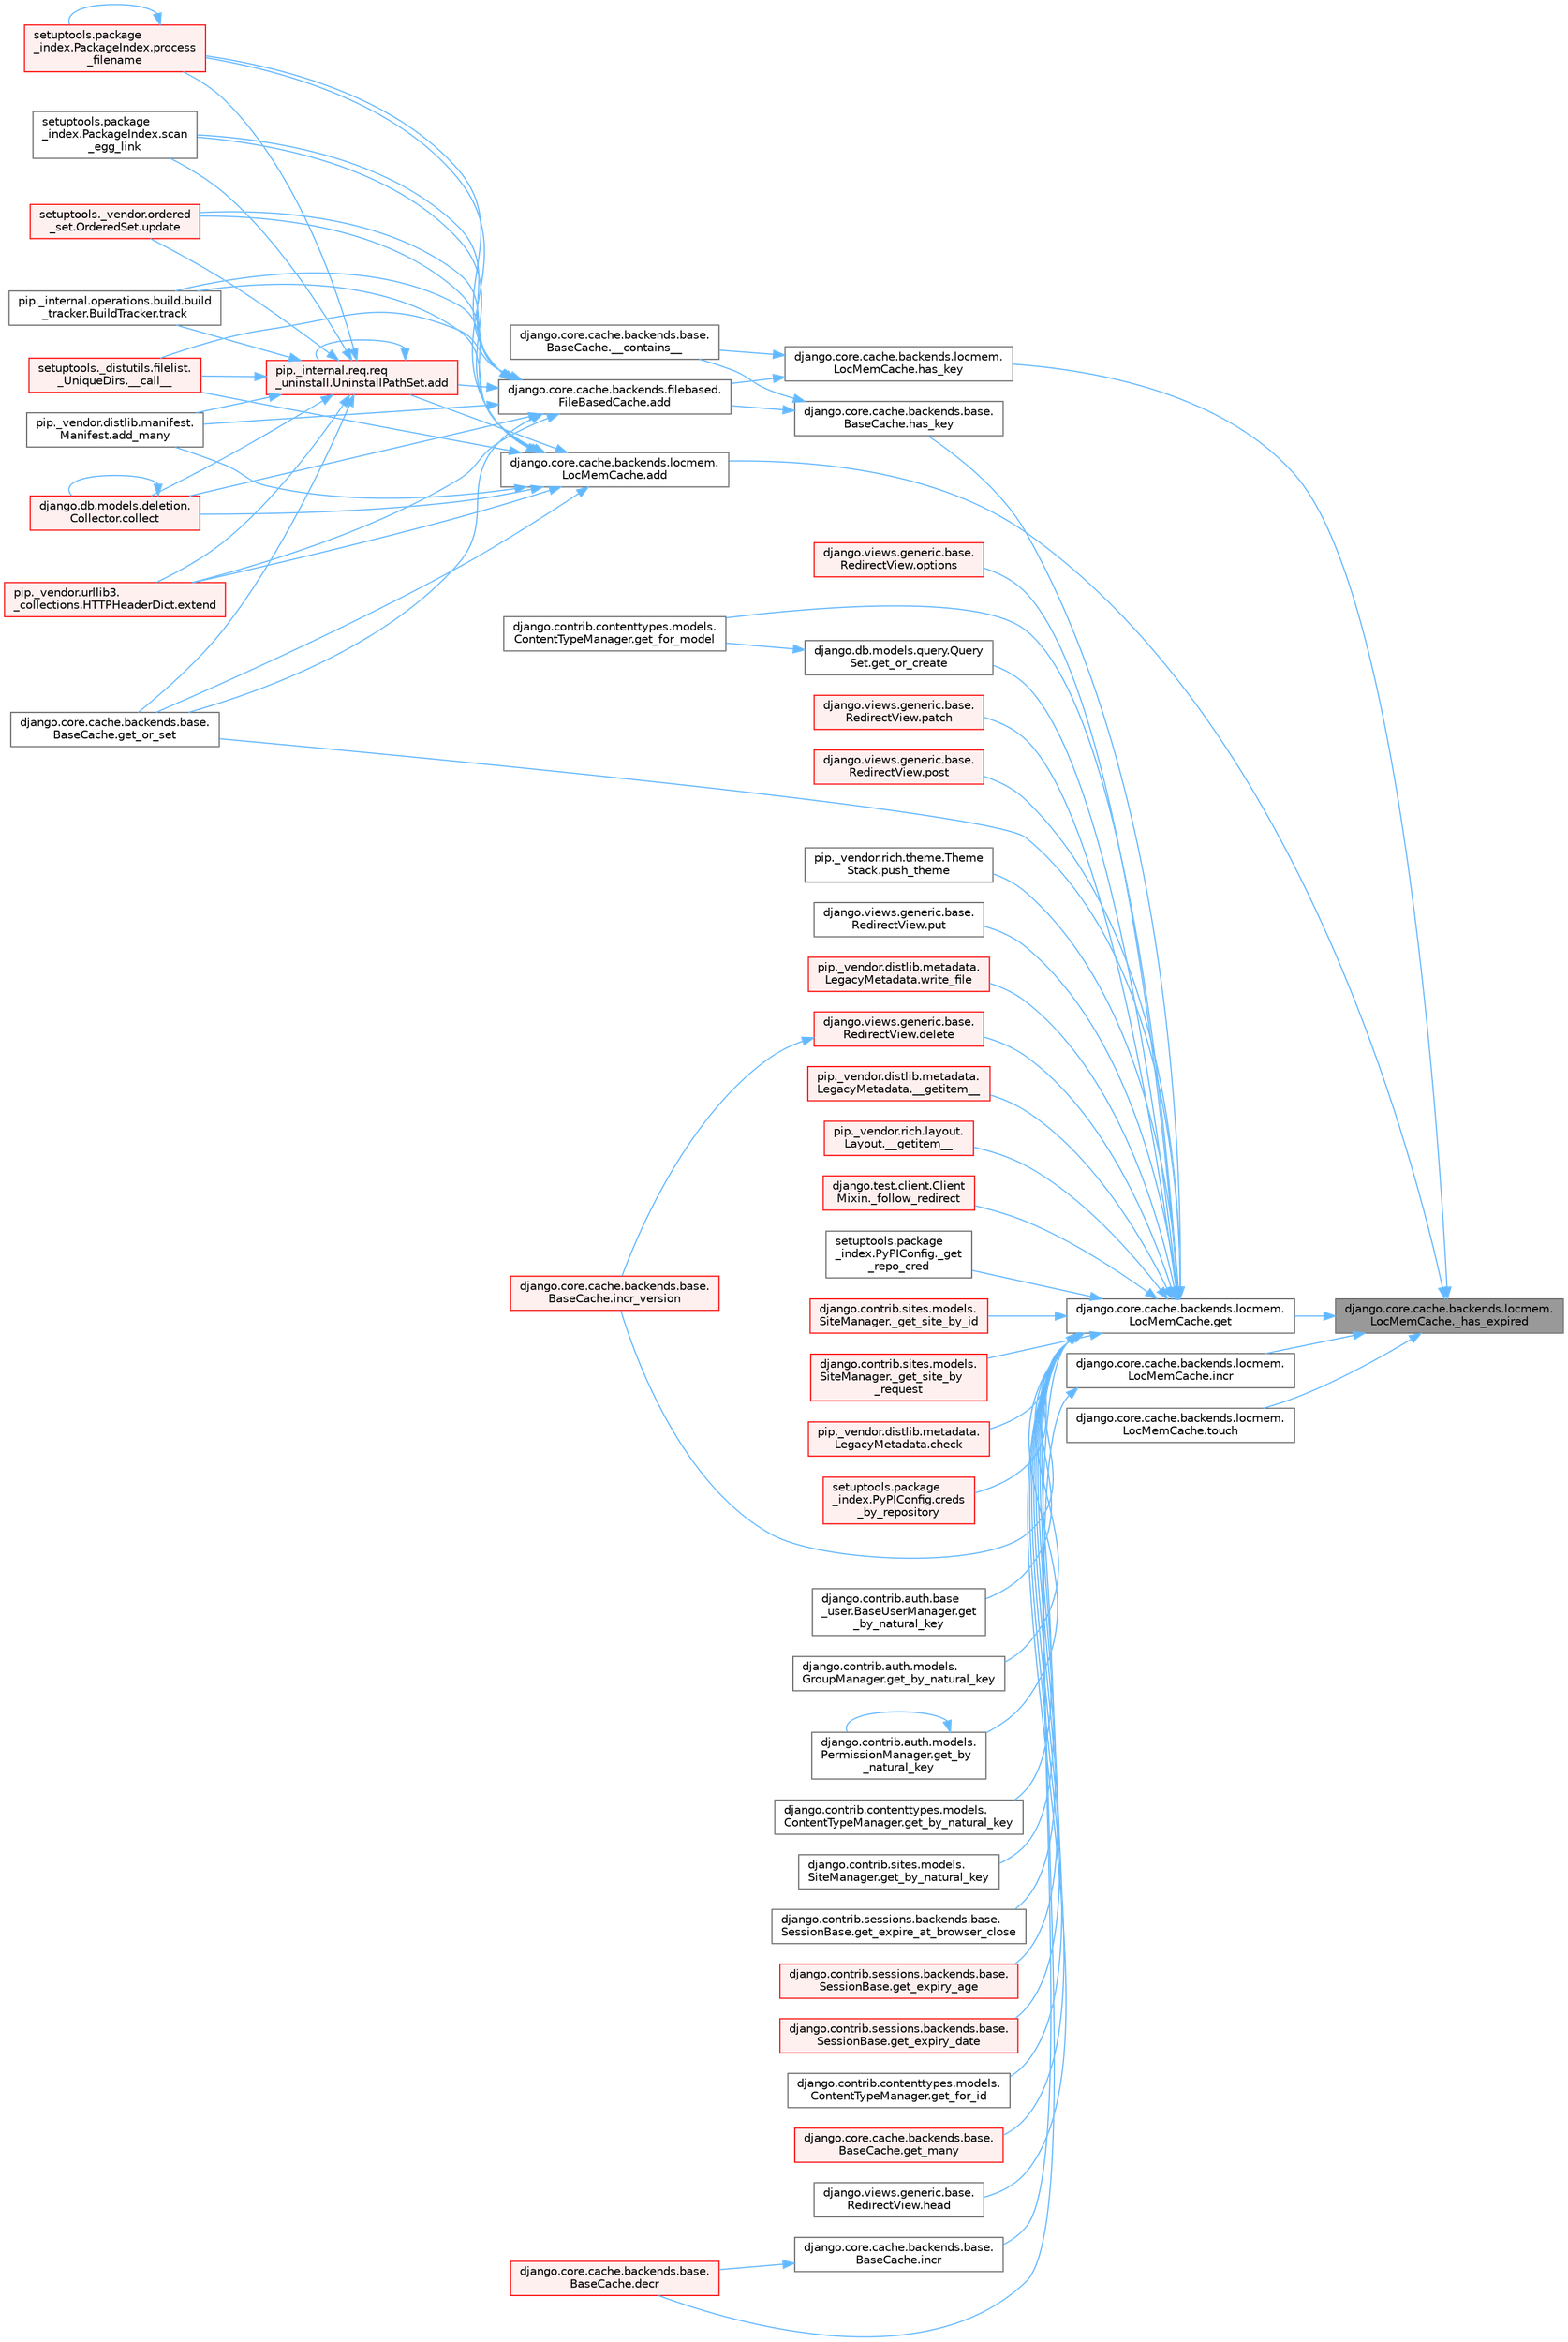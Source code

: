 digraph "django.core.cache.backends.locmem.LocMemCache._has_expired"
{
 // LATEX_PDF_SIZE
  bgcolor="transparent";
  edge [fontname=Helvetica,fontsize=10,labelfontname=Helvetica,labelfontsize=10];
  node [fontname=Helvetica,fontsize=10,shape=box,height=0.2,width=0.4];
  rankdir="RL";
  Node1 [id="Node000001",label="django.core.cache.backends.locmem.\lLocMemCache._has_expired",height=0.2,width=0.4,color="gray40", fillcolor="grey60", style="filled", fontcolor="black",tooltip=" "];
  Node1 -> Node2 [id="edge1_Node000001_Node000002",dir="back",color="steelblue1",style="solid",tooltip=" "];
  Node2 [id="Node000002",label="django.core.cache.backends.locmem.\lLocMemCache.add",height=0.2,width=0.4,color="grey40", fillcolor="white", style="filled",URL="$classdjango_1_1core_1_1cache_1_1backends_1_1locmem_1_1_loc_mem_cache.html#a6c454b0a21a7ef56bac23c2c47a767a9",tooltip=" "];
  Node2 -> Node3 [id="edge2_Node000002_Node000003",dir="back",color="steelblue1",style="solid",tooltip=" "];
  Node3 [id="Node000003",label="setuptools._distutils.filelist.\l_UniqueDirs.__call__",height=0.2,width=0.4,color="red", fillcolor="#FFF0F0", style="filled",URL="$classsetuptools_1_1__distutils_1_1filelist_1_1___unique_dirs.html#ae93f93be227a359a5acb33f43588be38",tooltip=" "];
  Node2 -> Node6 [id="edge3_Node000002_Node000006",dir="back",color="steelblue1",style="solid",tooltip=" "];
  Node6 [id="Node000006",label="pip._internal.req.req\l_uninstall.UninstallPathSet.add",height=0.2,width=0.4,color="red", fillcolor="#FFF0F0", style="filled",URL="$classpip_1_1__internal_1_1req_1_1req__uninstall_1_1_uninstall_path_set.html#ad34a919f45b9c89e6b0d59ec0d24ba4c",tooltip=" "];
  Node6 -> Node3 [id="edge4_Node000006_Node000003",dir="back",color="steelblue1",style="solid",tooltip=" "];
  Node6 -> Node6 [id="edge5_Node000006_Node000006",dir="back",color="steelblue1",style="solid",tooltip=" "];
  Node6 -> Node7 [id="edge6_Node000006_Node000007",dir="back",color="steelblue1",style="solid",tooltip=" "];
  Node7 [id="Node000007",label="pip._vendor.distlib.manifest.\lManifest.add_many",height=0.2,width=0.4,color="grey40", fillcolor="white", style="filled",URL="$classpip_1_1__vendor_1_1distlib_1_1manifest_1_1_manifest.html#aedd3a1430fdbbc656b0c203b798ad944",tooltip=" "];
  Node6 -> Node9 [id="edge7_Node000006_Node000009",dir="back",color="steelblue1",style="solid",tooltip=" "];
  Node9 [id="Node000009",label="django.db.models.deletion.\lCollector.collect",height=0.2,width=0.4,color="red", fillcolor="#FFF0F0", style="filled",URL="$classdjango_1_1db_1_1models_1_1deletion_1_1_collector.html#ae6d2a061dcb129755a51ced6ab45edad",tooltip=" "];
  Node9 -> Node9 [id="edge8_Node000009_Node000009",dir="back",color="steelblue1",style="solid",tooltip=" "];
  Node6 -> Node269 [id="edge9_Node000006_Node000269",dir="back",color="steelblue1",style="solid",tooltip=" "];
  Node269 [id="Node000269",label="pip._vendor.urllib3.\l_collections.HTTPHeaderDict.extend",height=0.2,width=0.4,color="red", fillcolor="#FFF0F0", style="filled",URL="$classpip_1_1__vendor_1_1urllib3_1_1__collections_1_1_h_t_t_p_header_dict.html#a2e1d7729c6ade1c90e37914063295d1f",tooltip=" "];
  Node6 -> Node749 [id="edge10_Node000006_Node000749",dir="back",color="steelblue1",style="solid",tooltip=" "];
  Node749 [id="Node000749",label="django.core.cache.backends.base.\lBaseCache.get_or_set",height=0.2,width=0.4,color="grey40", fillcolor="white", style="filled",URL="$classdjango_1_1core_1_1cache_1_1backends_1_1base_1_1_base_cache.html#ac478d532b4c2b74987f49ff8291e5343",tooltip=" "];
  Node6 -> Node750 [id="edge11_Node000006_Node000750",dir="back",color="steelblue1",style="solid",tooltip=" "];
  Node750 [id="Node000750",label="setuptools.package\l_index.PackageIndex.process\l_filename",height=0.2,width=0.4,color="red", fillcolor="#FFF0F0", style="filled",URL="$classsetuptools_1_1package__index_1_1_package_index.html#ab04da07ff3d457892f53ca1e671514cc",tooltip=" "];
  Node750 -> Node750 [id="edge12_Node000750_Node000750",dir="back",color="steelblue1",style="solid",tooltip=" "];
  Node6 -> Node759 [id="edge13_Node000006_Node000759",dir="back",color="steelblue1",style="solid",tooltip=" "];
  Node759 [id="Node000759",label="setuptools.package\l_index.PackageIndex.scan\l_egg_link",height=0.2,width=0.4,color="grey40", fillcolor="white", style="filled",URL="$classsetuptools_1_1package__index_1_1_package_index.html#a96dd6026fe8fc64412e12229e6188bc6",tooltip=" "];
  Node6 -> Node760 [id="edge14_Node000006_Node000760",dir="back",color="steelblue1",style="solid",tooltip=" "];
  Node760 [id="Node000760",label="pip._internal.operations.build.build\l_tracker.BuildTracker.track",height=0.2,width=0.4,color="grey40", fillcolor="white", style="filled",URL="$classpip_1_1__internal_1_1operations_1_1build_1_1build__tracker_1_1_build_tracker.html#a394d42a69664a5949488bfdfa79a8a1d",tooltip=" "];
  Node6 -> Node761 [id="edge15_Node000006_Node000761",dir="back",color="steelblue1",style="solid",tooltip=" "];
  Node761 [id="Node000761",label="setuptools._vendor.ordered\l_set.OrderedSet.update",height=0.2,width=0.4,color="red", fillcolor="#FFF0F0", style="filled",URL="$classsetuptools_1_1__vendor_1_1ordered__set_1_1_ordered_set.html#ad65452f0c741c86dce23bcba0a55c04e",tooltip=" "];
  Node2 -> Node7 [id="edge16_Node000002_Node000007",dir="back",color="steelblue1",style="solid",tooltip=" "];
  Node2 -> Node9 [id="edge17_Node000002_Node000009",dir="back",color="steelblue1",style="solid",tooltip=" "];
  Node2 -> Node269 [id="edge18_Node000002_Node000269",dir="back",color="steelblue1",style="solid",tooltip=" "];
  Node2 -> Node749 [id="edge19_Node000002_Node000749",dir="back",color="steelblue1",style="solid",tooltip=" "];
  Node2 -> Node750 [id="edge20_Node000002_Node000750",dir="back",color="steelblue1",style="solid",tooltip=" "];
  Node2 -> Node759 [id="edge21_Node000002_Node000759",dir="back",color="steelblue1",style="solid",tooltip=" "];
  Node2 -> Node760 [id="edge22_Node000002_Node000760",dir="back",color="steelblue1",style="solid",tooltip=" "];
  Node2 -> Node761 [id="edge23_Node000002_Node000761",dir="back",color="steelblue1",style="solid",tooltip=" "];
  Node1 -> Node2515 [id="edge24_Node000001_Node002515",dir="back",color="steelblue1",style="solid",tooltip=" "];
  Node2515 [id="Node002515",label="django.core.cache.backends.locmem.\lLocMemCache.get",height=0.2,width=0.4,color="grey40", fillcolor="white", style="filled",URL="$classdjango_1_1core_1_1cache_1_1backends_1_1locmem_1_1_loc_mem_cache.html#aeb7aff9d132188d4b106f42045eaf803",tooltip=" "];
  Node2515 -> Node102 [id="edge25_Node002515_Node000102",dir="back",color="steelblue1",style="solid",tooltip=" "];
  Node102 [id="Node000102",label="pip._vendor.distlib.metadata.\lLegacyMetadata.__getitem__",height=0.2,width=0.4,color="red", fillcolor="#FFF0F0", style="filled",URL="$classpip_1_1__vendor_1_1distlib_1_1metadata_1_1_legacy_metadata.html#a4bbfa90e12a85ff919edb328c979731c",tooltip=" "];
  Node2515 -> Node103 [id="edge26_Node002515_Node000103",dir="back",color="steelblue1",style="solid",tooltip=" "];
  Node103 [id="Node000103",label="pip._vendor.rich.layout.\lLayout.__getitem__",height=0.2,width=0.4,color="red", fillcolor="#FFF0F0", style="filled",URL="$classpip_1_1__vendor_1_1rich_1_1layout_1_1_layout.html#add0ab2d771b738c1d8f491d5fc922238",tooltip=" "];
  Node2515 -> Node104 [id="edge27_Node002515_Node000104",dir="back",color="steelblue1",style="solid",tooltip=" "];
  Node104 [id="Node000104",label="django.test.client.Client\lMixin._follow_redirect",height=0.2,width=0.4,color="red", fillcolor="#FFF0F0", style="filled",URL="$classdjango_1_1test_1_1client_1_1_client_mixin.html#a8ef9c674c0e06268a84a19666287c660",tooltip=" "];
  Node2515 -> Node1820 [id="edge28_Node002515_Node001820",dir="back",color="steelblue1",style="solid",tooltip=" "];
  Node1820 [id="Node001820",label="setuptools.package\l_index.PyPIConfig._get\l_repo_cred",height=0.2,width=0.4,color="grey40", fillcolor="white", style="filled",URL="$classsetuptools_1_1package__index_1_1_py_p_i_config.html#ae131b3373b6208486cc5f156eaa7265a",tooltip=" "];
  Node2515 -> Node1821 [id="edge29_Node002515_Node001821",dir="back",color="steelblue1",style="solid",tooltip=" "];
  Node1821 [id="Node001821",label="django.contrib.sites.models.\lSiteManager._get_site_by_id",height=0.2,width=0.4,color="red", fillcolor="#FFF0F0", style="filled",URL="$classdjango_1_1contrib_1_1sites_1_1models_1_1_site_manager.html#aa2caa86610079c1d43d51ecd4eeffdfd",tooltip=" "];
  Node2515 -> Node1823 [id="edge30_Node002515_Node001823",dir="back",color="steelblue1",style="solid",tooltip=" "];
  Node1823 [id="Node001823",label="django.contrib.sites.models.\lSiteManager._get_site_by\l_request",height=0.2,width=0.4,color="red", fillcolor="#FFF0F0", style="filled",URL="$classdjango_1_1contrib_1_1sites_1_1models_1_1_site_manager.html#afe4ac1f1603e7bc2e95bd348c30e9d81",tooltip=" "];
  Node2515 -> Node1824 [id="edge31_Node002515_Node001824",dir="back",color="steelblue1",style="solid",tooltip=" "];
  Node1824 [id="Node001824",label="pip._vendor.distlib.metadata.\lLegacyMetadata.check",height=0.2,width=0.4,color="red", fillcolor="#FFF0F0", style="filled",URL="$classpip_1_1__vendor_1_1distlib_1_1metadata_1_1_legacy_metadata.html#a9f3d75961911af2473c8092d354b3d85",tooltip=" "];
  Node2515 -> Node1825 [id="edge32_Node002515_Node001825",dir="back",color="steelblue1",style="solid",tooltip=" "];
  Node1825 [id="Node001825",label="setuptools.package\l_index.PyPIConfig.creds\l_by_repository",height=0.2,width=0.4,color="red", fillcolor="#FFF0F0", style="filled",URL="$classsetuptools_1_1package__index_1_1_py_p_i_config.html#a277b3e89479d171582044b5f9eb920a0",tooltip=" "];
  Node2515 -> Node1827 [id="edge33_Node002515_Node001827",dir="back",color="steelblue1",style="solid",tooltip=" "];
  Node1827 [id="Node001827",label="django.views.generic.base.\lRedirectView.delete",height=0.2,width=0.4,color="red", fillcolor="#FFF0F0", style="filled",URL="$classdjango_1_1views_1_1generic_1_1base_1_1_redirect_view.html#a7060a2e85ff141d1950dd42e436fb9f1",tooltip=" "];
  Node1827 -> Node313 [id="edge34_Node001827_Node000313",dir="back",color="steelblue1",style="solid",tooltip=" "];
  Node313 [id="Node000313",label="django.core.cache.backends.base.\lBaseCache.incr_version",height=0.2,width=0.4,color="red", fillcolor="#FFF0F0", style="filled",URL="$classdjango_1_1core_1_1cache_1_1backends_1_1base_1_1_base_cache.html#a3ac7d74ffcfca67e2afee86ecf858b34",tooltip=" "];
  Node2515 -> Node1828 [id="edge35_Node002515_Node001828",dir="back",color="steelblue1",style="solid",tooltip=" "];
  Node1828 [id="Node001828",label="django.contrib.auth.base\l_user.BaseUserManager.get\l_by_natural_key",height=0.2,width=0.4,color="grey40", fillcolor="white", style="filled",URL="$classdjango_1_1contrib_1_1auth_1_1base__user_1_1_base_user_manager.html#a9e0cf0e3651ecbe163d9f87b076b0bf9",tooltip=" "];
  Node2515 -> Node1829 [id="edge36_Node002515_Node001829",dir="back",color="steelblue1",style="solid",tooltip=" "];
  Node1829 [id="Node001829",label="django.contrib.auth.models.\lGroupManager.get_by_natural_key",height=0.2,width=0.4,color="grey40", fillcolor="white", style="filled",URL="$classdjango_1_1contrib_1_1auth_1_1models_1_1_group_manager.html#af57a9a2ac1ef277ef6f1956f9d25293e",tooltip=" "];
  Node2515 -> Node1830 [id="edge37_Node002515_Node001830",dir="back",color="steelblue1",style="solid",tooltip=" "];
  Node1830 [id="Node001830",label="django.contrib.auth.models.\lPermissionManager.get_by\l_natural_key",height=0.2,width=0.4,color="grey40", fillcolor="white", style="filled",URL="$classdjango_1_1contrib_1_1auth_1_1models_1_1_permission_manager.html#a27621698d1bd2b3a2d73dbcd84db0cc3",tooltip=" "];
  Node1830 -> Node1830 [id="edge38_Node001830_Node001830",dir="back",color="steelblue1",style="solid",tooltip=" "];
  Node2515 -> Node1831 [id="edge39_Node002515_Node001831",dir="back",color="steelblue1",style="solid",tooltip=" "];
  Node1831 [id="Node001831",label="django.contrib.contenttypes.models.\lContentTypeManager.get_by_natural_key",height=0.2,width=0.4,color="grey40", fillcolor="white", style="filled",URL="$classdjango_1_1contrib_1_1contenttypes_1_1models_1_1_content_type_manager.html#aa19a7b03514cc1871e322fd5aeb2ecbe",tooltip=" "];
  Node2515 -> Node1832 [id="edge40_Node002515_Node001832",dir="back",color="steelblue1",style="solid",tooltip=" "];
  Node1832 [id="Node001832",label="django.contrib.sites.models.\lSiteManager.get_by_natural_key",height=0.2,width=0.4,color="grey40", fillcolor="white", style="filled",URL="$classdjango_1_1contrib_1_1sites_1_1models_1_1_site_manager.html#aeb05076243fd13bbdb7e1fe18794269c",tooltip=" "];
  Node2515 -> Node1833 [id="edge41_Node002515_Node001833",dir="back",color="steelblue1",style="solid",tooltip=" "];
  Node1833 [id="Node001833",label="django.contrib.sessions.backends.base.\lSessionBase.get_expire_at_browser_close",height=0.2,width=0.4,color="grey40", fillcolor="white", style="filled",URL="$classdjango_1_1contrib_1_1sessions_1_1backends_1_1base_1_1_session_base.html#a84c6c4afda960d505a1b2a7d3f97d75f",tooltip=" "];
  Node2515 -> Node1834 [id="edge42_Node002515_Node001834",dir="back",color="steelblue1",style="solid",tooltip=" "];
  Node1834 [id="Node001834",label="django.contrib.sessions.backends.base.\lSessionBase.get_expiry_age",height=0.2,width=0.4,color="red", fillcolor="#FFF0F0", style="filled",URL="$classdjango_1_1contrib_1_1sessions_1_1backends_1_1base_1_1_session_base.html#af853871a0f2af33b0fd38d04e9296e01",tooltip=" "];
  Node2515 -> Node1835 [id="edge43_Node002515_Node001835",dir="back",color="steelblue1",style="solid",tooltip=" "];
  Node1835 [id="Node001835",label="django.contrib.sessions.backends.base.\lSessionBase.get_expiry_date",height=0.2,width=0.4,color="red", fillcolor="#FFF0F0", style="filled",URL="$classdjango_1_1contrib_1_1sessions_1_1backends_1_1base_1_1_session_base.html#af87a5a48ca86a64f795e97f3529df849",tooltip=" "];
  Node2515 -> Node1837 [id="edge44_Node002515_Node001837",dir="back",color="steelblue1",style="solid",tooltip=" "];
  Node1837 [id="Node001837",label="django.contrib.contenttypes.models.\lContentTypeManager.get_for_id",height=0.2,width=0.4,color="grey40", fillcolor="white", style="filled",URL="$classdjango_1_1contrib_1_1contenttypes_1_1models_1_1_content_type_manager.html#a4f41aa06163cf8140d954a9d9ac0e99f",tooltip=" "];
  Node2515 -> Node453 [id="edge45_Node002515_Node000453",dir="back",color="steelblue1",style="solid",tooltip=" "];
  Node453 [id="Node000453",label="django.contrib.contenttypes.models.\lContentTypeManager.get_for_model",height=0.2,width=0.4,color="grey40", fillcolor="white", style="filled",URL="$classdjango_1_1contrib_1_1contenttypes_1_1models_1_1_content_type_manager.html#a1b89bc07df6111e44f749d556f96a414",tooltip=" "];
  Node2515 -> Node1838 [id="edge46_Node002515_Node001838",dir="back",color="steelblue1",style="solid",tooltip=" "];
  Node1838 [id="Node001838",label="django.core.cache.backends.base.\lBaseCache.get_many",height=0.2,width=0.4,color="red", fillcolor="#FFF0F0", style="filled",URL="$classdjango_1_1core_1_1cache_1_1backends_1_1base_1_1_base_cache.html#a1d156ab9ced75cecfa673cbee3ac9053",tooltip=" "];
  Node2515 -> Node452 [id="edge47_Node002515_Node000452",dir="back",color="steelblue1",style="solid",tooltip=" "];
  Node452 [id="Node000452",label="django.db.models.query.Query\lSet.get_or_create",height=0.2,width=0.4,color="grey40", fillcolor="white", style="filled",URL="$classdjango_1_1db_1_1models_1_1query_1_1_query_set.html#a0f727927ec4d1b9f3087b831cc911c59",tooltip=" "];
  Node452 -> Node453 [id="edge48_Node000452_Node000453",dir="back",color="steelblue1",style="solid",tooltip=" "];
  Node2515 -> Node749 [id="edge49_Node002515_Node000749",dir="back",color="steelblue1",style="solid",tooltip=" "];
  Node2515 -> Node1840 [id="edge50_Node002515_Node001840",dir="back",color="steelblue1",style="solid",tooltip=" "];
  Node1840 [id="Node001840",label="django.core.cache.backends.base.\lBaseCache.has_key",height=0.2,width=0.4,color="grey40", fillcolor="white", style="filled",URL="$classdjango_1_1core_1_1cache_1_1backends_1_1base_1_1_base_cache.html#a2d06a56d17661d63648e1ec13ae93d3b",tooltip=" "];
  Node1840 -> Node1841 [id="edge51_Node001840_Node001841",dir="back",color="steelblue1",style="solid",tooltip=" "];
  Node1841 [id="Node001841",label="django.core.cache.backends.base.\lBaseCache.__contains__",height=0.2,width=0.4,color="grey40", fillcolor="white", style="filled",URL="$classdjango_1_1core_1_1cache_1_1backends_1_1base_1_1_base_cache.html#a67da14731a8cddcb89cf68fb6f43cc96",tooltip=" "];
  Node1840 -> Node786 [id="edge52_Node001840_Node000786",dir="back",color="steelblue1",style="solid",tooltip=" "];
  Node786 [id="Node000786",label="django.core.cache.backends.filebased.\lFileBasedCache.add",height=0.2,width=0.4,color="grey40", fillcolor="white", style="filled",URL="$classdjango_1_1core_1_1cache_1_1backends_1_1filebased_1_1_file_based_cache.html#a2f380fb404bde29c82c6169465ee1391",tooltip=" "];
  Node786 -> Node3 [id="edge53_Node000786_Node000003",dir="back",color="steelblue1",style="solid",tooltip=" "];
  Node786 -> Node6 [id="edge54_Node000786_Node000006",dir="back",color="steelblue1",style="solid",tooltip=" "];
  Node786 -> Node7 [id="edge55_Node000786_Node000007",dir="back",color="steelblue1",style="solid",tooltip=" "];
  Node786 -> Node9 [id="edge56_Node000786_Node000009",dir="back",color="steelblue1",style="solid",tooltip=" "];
  Node786 -> Node269 [id="edge57_Node000786_Node000269",dir="back",color="steelblue1",style="solid",tooltip=" "];
  Node786 -> Node749 [id="edge58_Node000786_Node000749",dir="back",color="steelblue1",style="solid",tooltip=" "];
  Node786 -> Node750 [id="edge59_Node000786_Node000750",dir="back",color="steelblue1",style="solid",tooltip=" "];
  Node786 -> Node759 [id="edge60_Node000786_Node000759",dir="back",color="steelblue1",style="solid",tooltip=" "];
  Node786 -> Node760 [id="edge61_Node000786_Node000760",dir="back",color="steelblue1",style="solid",tooltip=" "];
  Node786 -> Node761 [id="edge62_Node000786_Node000761",dir="back",color="steelblue1",style="solid",tooltip=" "];
  Node2515 -> Node1842 [id="edge63_Node002515_Node001842",dir="back",color="steelblue1",style="solid",tooltip=" "];
  Node1842 [id="Node001842",label="django.views.generic.base.\lRedirectView.head",height=0.2,width=0.4,color="grey40", fillcolor="white", style="filled",URL="$classdjango_1_1views_1_1generic_1_1base_1_1_redirect_view.html#a34f0a0a5fb94f117f4752789a8db216a",tooltip=" "];
  Node2515 -> Node789 [id="edge64_Node002515_Node000789",dir="back",color="steelblue1",style="solid",tooltip=" "];
  Node789 [id="Node000789",label="django.core.cache.backends.base.\lBaseCache.incr",height=0.2,width=0.4,color="grey40", fillcolor="white", style="filled",URL="$classdjango_1_1core_1_1cache_1_1backends_1_1base_1_1_base_cache.html#ab502f06a18e16d3d1495fdf1dca28831",tooltip=" "];
  Node789 -> Node790 [id="edge65_Node000789_Node000790",dir="back",color="steelblue1",style="solid",tooltip=" "];
  Node790 [id="Node000790",label="django.core.cache.backends.base.\lBaseCache.decr",height=0.2,width=0.4,color="red", fillcolor="#FFF0F0", style="filled",URL="$classdjango_1_1core_1_1cache_1_1backends_1_1base_1_1_base_cache.html#abf791b174fbbbaf6694afb37b9f5d8c5",tooltip=" "];
  Node2515 -> Node313 [id="edge66_Node002515_Node000313",dir="back",color="steelblue1",style="solid",tooltip=" "];
  Node2515 -> Node1843 [id="edge67_Node002515_Node001843",dir="back",color="steelblue1",style="solid",tooltip=" "];
  Node1843 [id="Node001843",label="django.views.generic.base.\lRedirectView.options",height=0.2,width=0.4,color="red", fillcolor="#FFF0F0", style="filled",URL="$classdjango_1_1views_1_1generic_1_1base_1_1_redirect_view.html#a444de156c79647344c987295c47a76e1",tooltip=" "];
  Node2515 -> Node1844 [id="edge68_Node002515_Node001844",dir="back",color="steelblue1",style="solid",tooltip=" "];
  Node1844 [id="Node001844",label="django.views.generic.base.\lRedirectView.patch",height=0.2,width=0.4,color="red", fillcolor="#FFF0F0", style="filled",URL="$classdjango_1_1views_1_1generic_1_1base_1_1_redirect_view.html#a1af0176656ad2642a86603a7f2efd6c8",tooltip=" "];
  Node2515 -> Node1847 [id="edge69_Node002515_Node001847",dir="back",color="steelblue1",style="solid",tooltip=" "];
  Node1847 [id="Node001847",label="django.views.generic.base.\lRedirectView.post",height=0.2,width=0.4,color="red", fillcolor="#FFF0F0", style="filled",URL="$classdjango_1_1views_1_1generic_1_1base_1_1_redirect_view.html#a20f1374a926b81c739ea2672fbe38552",tooltip=" "];
  Node2515 -> Node1848 [id="edge70_Node002515_Node001848",dir="back",color="steelblue1",style="solid",tooltip=" "];
  Node1848 [id="Node001848",label="pip._vendor.rich.theme.Theme\lStack.push_theme",height=0.2,width=0.4,color="grey40", fillcolor="white", style="filled",URL="$classpip_1_1__vendor_1_1rich_1_1theme_1_1_theme_stack.html#a59e2cc731ff921b7ce76aa4aa4eaf948",tooltip=" "];
  Node2515 -> Node1849 [id="edge71_Node002515_Node001849",dir="back",color="steelblue1",style="solid",tooltip=" "];
  Node1849 [id="Node001849",label="django.views.generic.base.\lRedirectView.put",height=0.2,width=0.4,color="grey40", fillcolor="white", style="filled",URL="$classdjango_1_1views_1_1generic_1_1base_1_1_redirect_view.html#a898fb37aa8487c3c0ef4f20bd40ed854",tooltip=" "];
  Node2515 -> Node1151 [id="edge72_Node002515_Node001151",dir="back",color="steelblue1",style="solid",tooltip=" "];
  Node1151 [id="Node001151",label="pip._vendor.distlib.metadata.\lLegacyMetadata.write_file",height=0.2,width=0.4,color="red", fillcolor="#FFF0F0", style="filled",URL="$classpip_1_1__vendor_1_1distlib_1_1metadata_1_1_legacy_metadata.html#a4b0b012bbb45bf51d369c39eeb3c734f",tooltip=" "];
  Node1 -> Node2523 [id="edge73_Node000001_Node002523",dir="back",color="steelblue1",style="solid",tooltip=" "];
  Node2523 [id="Node002523",label="django.core.cache.backends.locmem.\lLocMemCache.has_key",height=0.2,width=0.4,color="grey40", fillcolor="white", style="filled",URL="$classdjango_1_1core_1_1cache_1_1backends_1_1locmem_1_1_loc_mem_cache.html#aeb6759ed9e4eb6930bb77452e453ef5c",tooltip=" "];
  Node2523 -> Node1841 [id="edge74_Node002523_Node001841",dir="back",color="steelblue1",style="solid",tooltip=" "];
  Node2523 -> Node786 [id="edge75_Node002523_Node000786",dir="back",color="steelblue1",style="solid",tooltip=" "];
  Node1 -> Node2525 [id="edge76_Node000001_Node002525",dir="back",color="steelblue1",style="solid",tooltip=" "];
  Node2525 [id="Node002525",label="django.core.cache.backends.locmem.\lLocMemCache.incr",height=0.2,width=0.4,color="grey40", fillcolor="white", style="filled",URL="$classdjango_1_1core_1_1cache_1_1backends_1_1locmem_1_1_loc_mem_cache.html#a3ab3b12146a8144a5e580ff4e852635d",tooltip=" "];
  Node2525 -> Node790 [id="edge77_Node002525_Node000790",dir="back",color="steelblue1",style="solid",tooltip=" "];
  Node1 -> Node2536 [id="edge78_Node000001_Node002536",dir="back",color="steelblue1",style="solid",tooltip=" "];
  Node2536 [id="Node002536",label="django.core.cache.backends.locmem.\lLocMemCache.touch",height=0.2,width=0.4,color="grey40", fillcolor="white", style="filled",URL="$classdjango_1_1core_1_1cache_1_1backends_1_1locmem_1_1_loc_mem_cache.html#a20b36ddc0873e4b5f0a5b2f1c93f396c",tooltip=" "];
}
